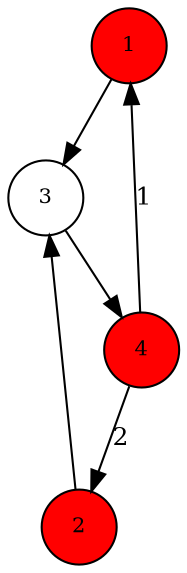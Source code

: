 // File generated:  Sun Sep 15 15:15:04 2019

digraph DAG {
vertex1[label="1\n",fontsize=10,shape=circle,style="filled", color="black",fillcolor="red"];
vertex2[label="2\n",fontsize=10,shape=circle,style="filled", color="black",fillcolor="red"];
vertex3[label="3\n",fontsize=10,shape=circle];
vertex4[label="4\n",fontsize=10,shape=circle,style="filled", color="black",fillcolor="red"];
vertex1 -> vertex3 [label="",fontsize=12]
vertex2 -> vertex3 [label="",fontsize=12]
vertex3 -> vertex4 [label="",fontsize=12]
vertex4 -> vertex1 [label="1",fontsize=12]
vertex4 -> vertex2 [label="2",fontsize=12]
}
